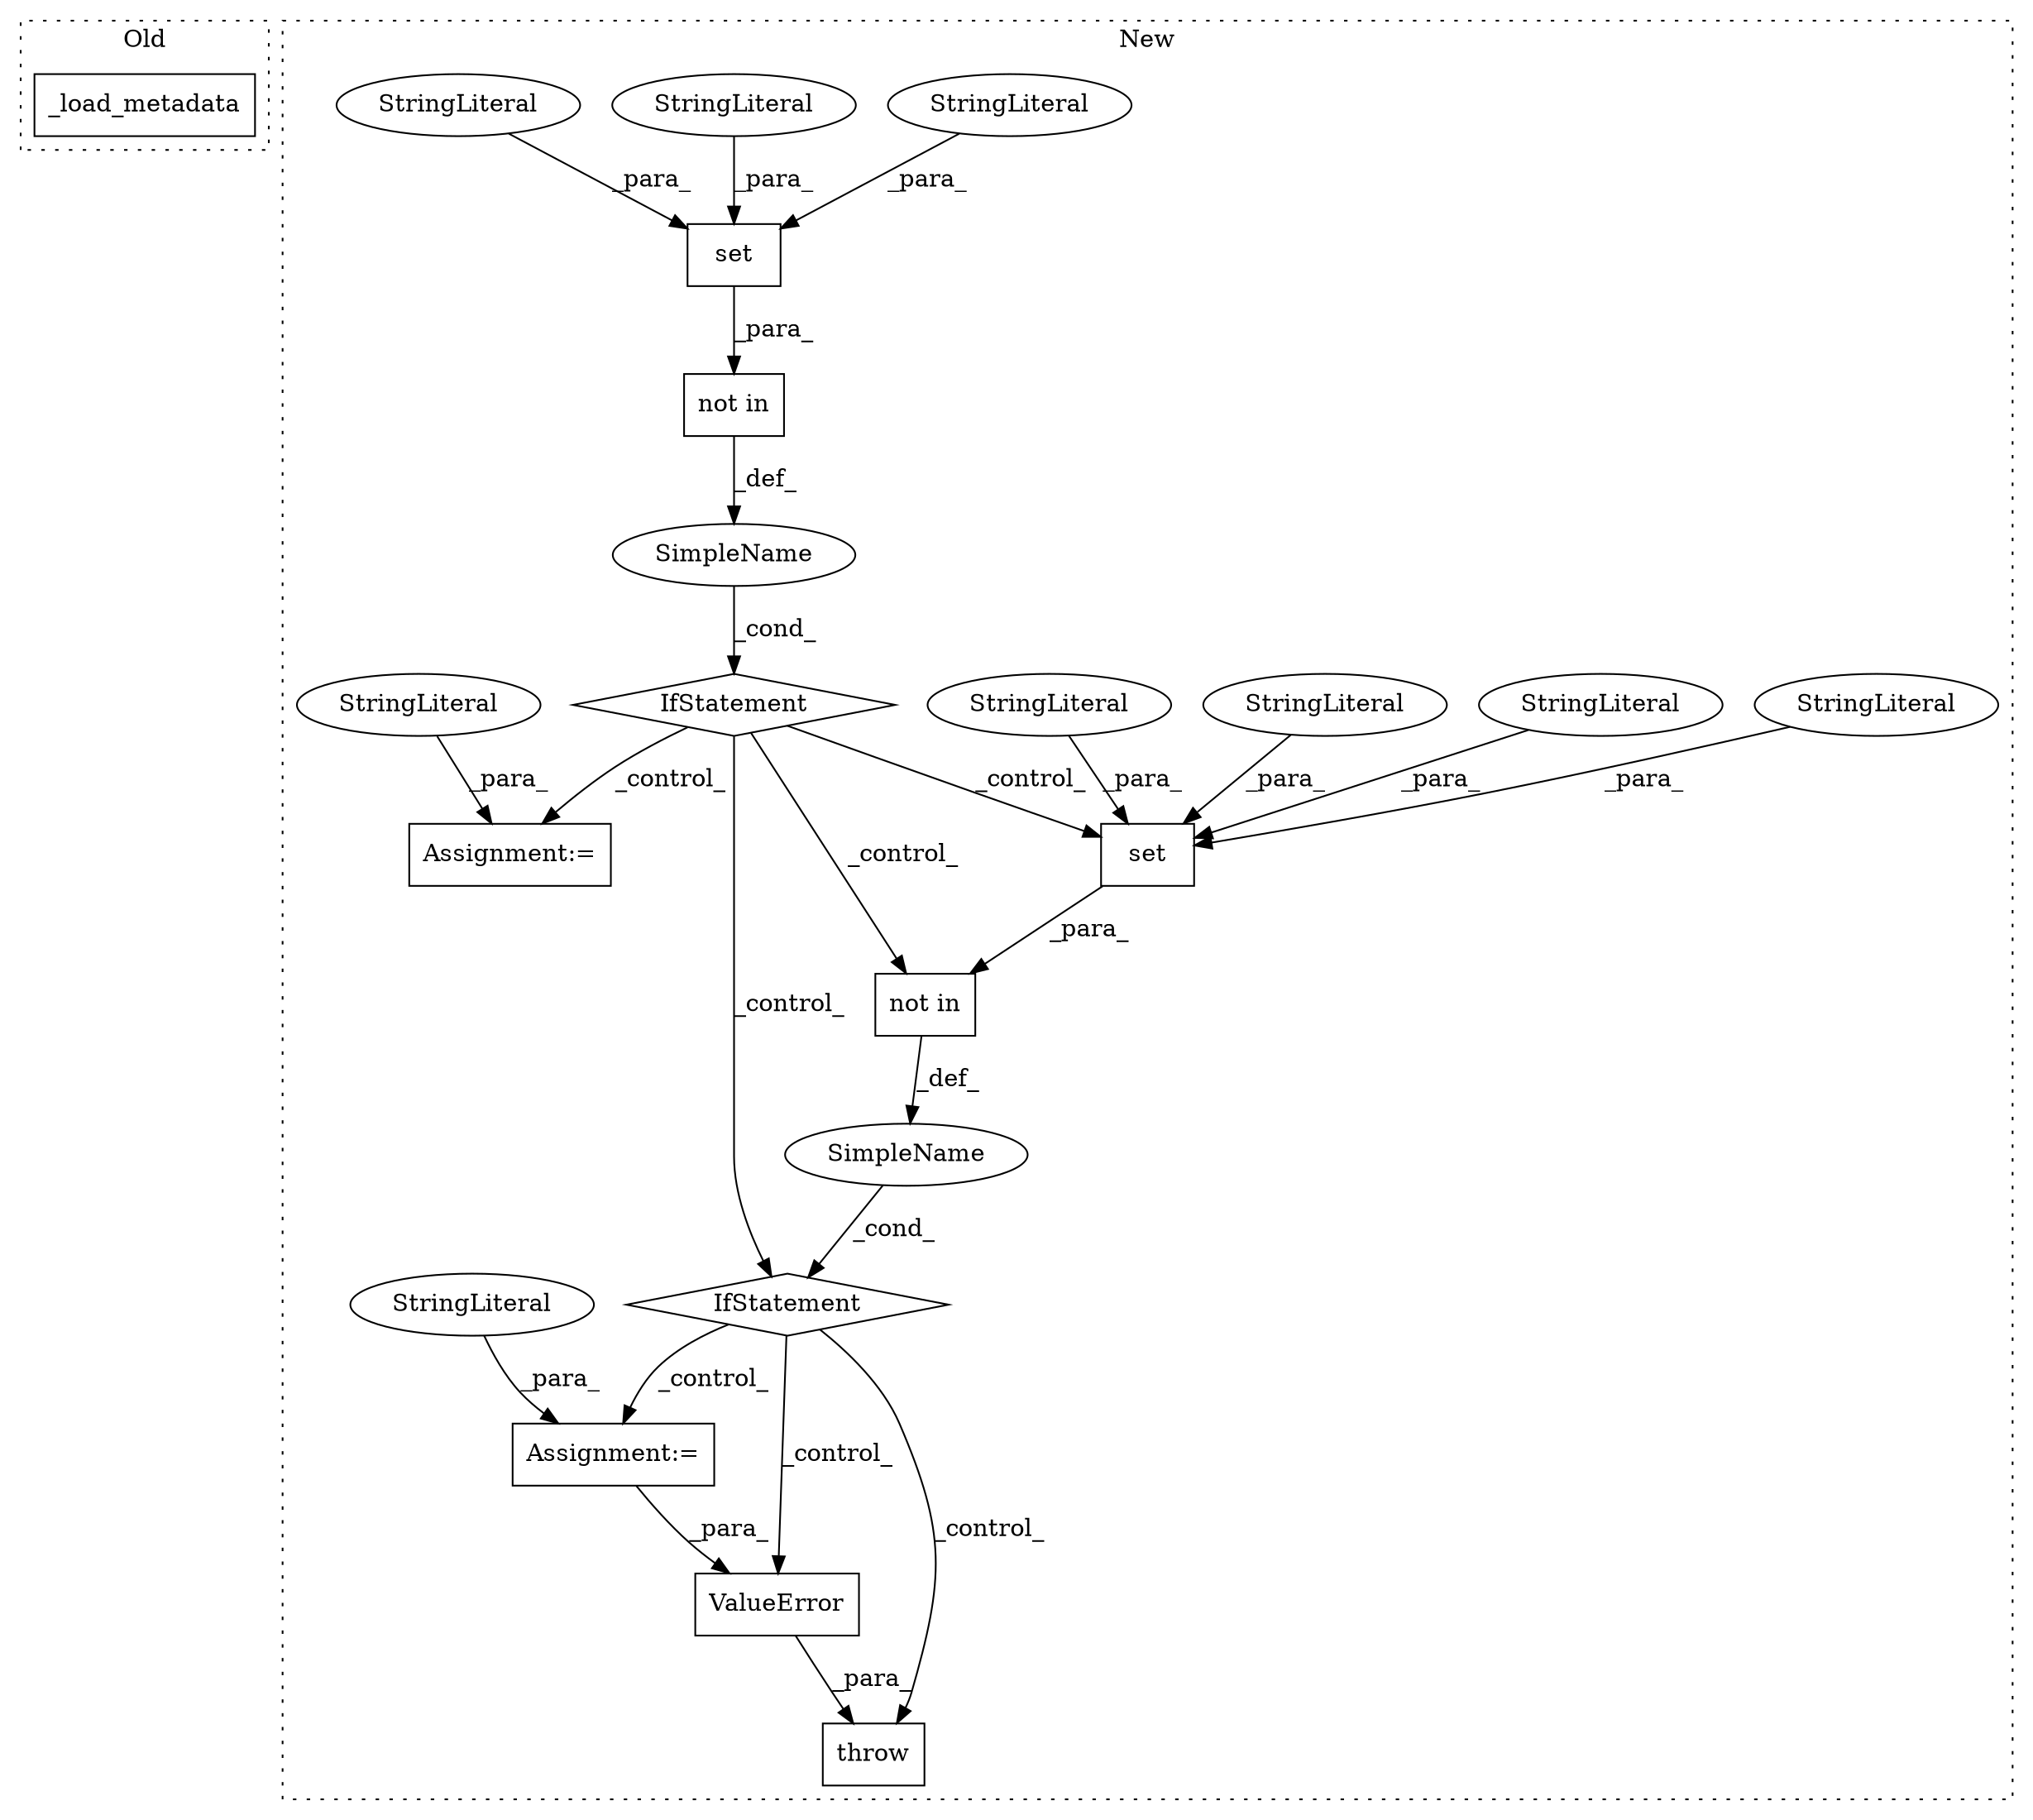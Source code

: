 digraph G {
subgraph cluster0 {
1 [label="_load_metadata" a="32" s="1458,1488" l="15,1" shape="box"];
label = "Old";
style="dotted";
}
subgraph cluster1 {
2 [label="IfStatement" a="25" s="720,779" l="8,2" shape="diamond"];
3 [label="SimpleName" a="42" s="" l="" shape="ellipse"];
4 [label="throw" a="53" s="1064" l="6" shape="box"];
5 [label="set" a="32" s="943,977" l="4,1" shape="box"];
6 [label="StringLiteral" a="45" s="953" l="6" shape="ellipse"];
7 [label="set" a="32" s="741,778" l="4,1" shape="box"];
8 [label="StringLiteral" a="45" s="745" l="10" shape="ellipse"];
9 [label="StringLiteral" a="45" s="756" l="9" shape="ellipse"];
10 [label="StringLiteral" a="45" s="766" l="12" shape="ellipse"];
11 [label="StringLiteral" a="45" s="971" l="6" shape="ellipse"];
12 [label="StringLiteral" a="45" s="960" l="10" shape="ellipse"];
13 [label="StringLiteral" a="45" s="947" l="5" shape="ellipse"];
14 [label="not in" a="108" s="927" l="51" shape="box"];
15 [label="SimpleName" a="42" s="" l="" shape="ellipse"];
16 [label="IfStatement" a="25" s="919,978" l="8,2" shape="diamond"];
17 [label="not in" a="108" s="728" l="51" shape="box"];
18 [label="ValueError" a="32" s="1070,1084" l="11,1" shape="box"];
19 [label="Assignment:=" a="7" s="792" l="1" shape="box"];
20 [label="Assignment:=" a="7" s="991" l="1" shape="box"];
21 [label="StringLiteral" a="45" s="793" l="63" shape="ellipse"];
22 [label="StringLiteral" a="45" s="992" l="64" shape="ellipse"];
label = "New";
style="dotted";
}
2 -> 5 [label="_control_"];
2 -> 16 [label="_control_"];
2 -> 14 [label="_control_"];
2 -> 19 [label="_control_"];
3 -> 2 [label="_cond_"];
5 -> 14 [label="_para_"];
6 -> 5 [label="_para_"];
7 -> 17 [label="_para_"];
8 -> 7 [label="_para_"];
9 -> 7 [label="_para_"];
10 -> 7 [label="_para_"];
11 -> 5 [label="_para_"];
12 -> 5 [label="_para_"];
13 -> 5 [label="_para_"];
14 -> 15 [label="_def_"];
15 -> 16 [label="_cond_"];
16 -> 4 [label="_control_"];
16 -> 18 [label="_control_"];
16 -> 20 [label="_control_"];
17 -> 3 [label="_def_"];
18 -> 4 [label="_para_"];
20 -> 18 [label="_para_"];
21 -> 19 [label="_para_"];
22 -> 20 [label="_para_"];
}